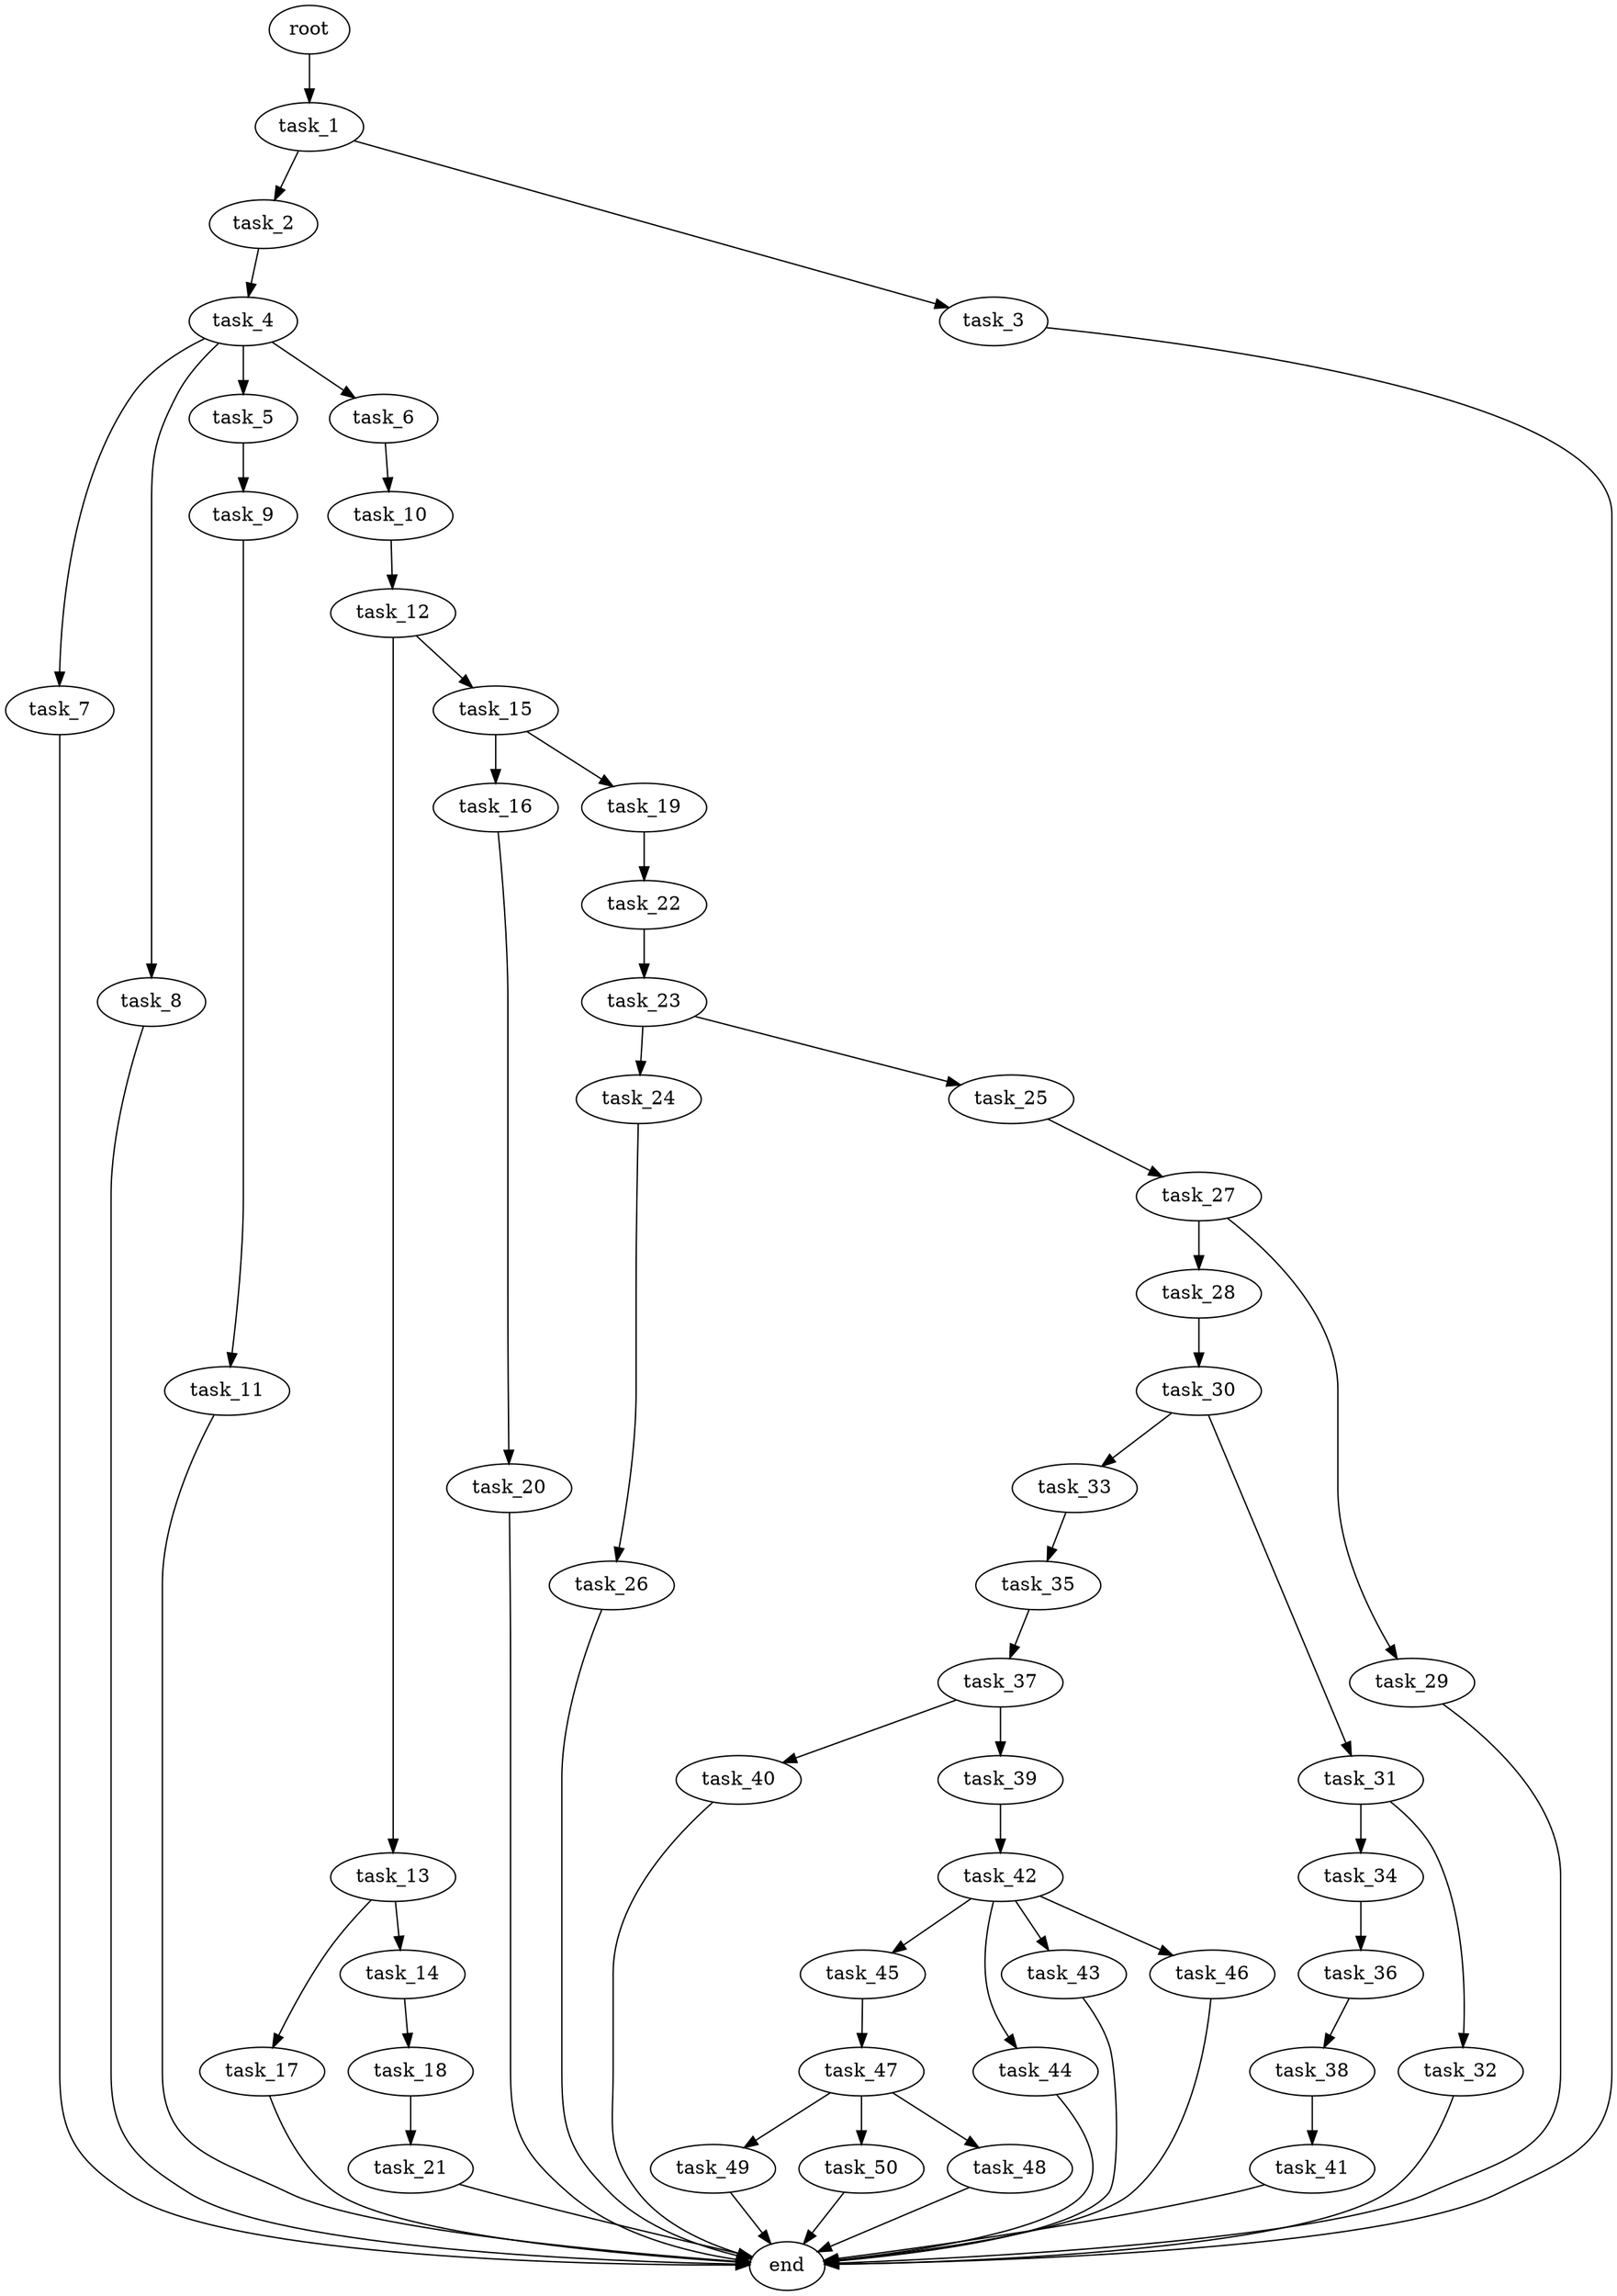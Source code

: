 digraph G {
  task_9 [size="2.736689e+10"];
  task_17 [size="2.178818e+10"];
  task_28 [size="4.618352e+10"];
  task_7 [size="5.230991e+10"];
  task_18 [size="8.798459e+10"];
  task_45 [size="7.665748e+09"];
  task_12 [size="4.769447e+09"];
  task_10 [size="3.022691e+10"];
  task_44 [size="3.899512e+10"];
  task_35 [size="7.010981e+10"];
  task_27 [size="1.623974e+09"];
  task_34 [size="6.818316e+10"];
  task_30 [size="2.329908e+10"];
  task_20 [size="9.344961e+10"];
  task_40 [size="8.814919e+10"];
  task_14 [size="8.437428e+10"];
  task_24 [size="6.721968e+10"];
  task_42 [size="8.658344e+10"];
  task_43 [size="8.485882e+10"];
  task_32 [size="7.505984e+10"];
  task_33 [size="8.932146e+10"];
  task_49 [size="8.462321e+10"];
  task_16 [size="2.996356e+10"];
  task_11 [size="5.193862e+10"];
  task_23 [size="4.770868e+10"];
  task_41 [size="4.211172e+10"];
  task_21 [size="7.066878e+10"];
  task_26 [size="8.861622e+10"];
  task_19 [size="6.385370e+09"];
  task_37 [size="4.221063e+09"];
  task_2 [size="1.523878e+10"];
  task_50 [size="2.365113e+10"];
  task_47 [size="7.524121e+10"];
  task_13 [size="2.189450e+10"];
  task_8 [size="2.765227e+10"];
  task_5 [size="1.324015e+10"];
  task_29 [size="4.539977e+10"];
  task_6 [size="1.338739e+10"];
  task_36 [size="3.936325e+10"];
  task_22 [size="1.098451e+09"];
  root [size="0.000000e+00"];
  task_38 [size="3.639821e+10"];
  task_15 [size="1.901790e+10"];
  task_3 [size="9.792882e+10"];
  task_39 [size="4.074778e+10"];
  task_4 [size="5.409184e+09"];
  task_31 [size="2.014442e+09"];
  task_25 [size="9.532303e+10"];
  task_1 [size="6.817270e+10"];
  end [size="0.000000e+00"];
  task_48 [size="2.131856e+10"];
  task_46 [size="6.879300e+10"];

  task_9 -> task_11 [size="5.193862e+08"];
  task_17 -> end [size="1.000000e-12"];
  task_28 -> task_30 [size="2.329908e+08"];
  task_7 -> end [size="1.000000e-12"];
  task_18 -> task_21 [size="7.066878e+08"];
  task_45 -> task_47 [size="7.524121e+08"];
  task_12 -> task_13 [size="2.189450e+08"];
  task_12 -> task_15 [size="1.901790e+08"];
  task_10 -> task_12 [size="4.769447e+07"];
  task_44 -> end [size="1.000000e-12"];
  task_35 -> task_37 [size="4.221063e+07"];
  task_27 -> task_28 [size="4.618352e+08"];
  task_27 -> task_29 [size="4.539977e+08"];
  task_34 -> task_36 [size="3.936325e+08"];
  task_30 -> task_31 [size="2.014442e+07"];
  task_30 -> task_33 [size="8.932146e+08"];
  task_20 -> end [size="1.000000e-12"];
  task_40 -> end [size="1.000000e-12"];
  task_14 -> task_18 [size="8.798459e+08"];
  task_24 -> task_26 [size="8.861622e+08"];
  task_42 -> task_43 [size="8.485882e+08"];
  task_42 -> task_44 [size="3.899512e+08"];
  task_42 -> task_45 [size="7.665748e+07"];
  task_42 -> task_46 [size="6.879300e+08"];
  task_43 -> end [size="1.000000e-12"];
  task_32 -> end [size="1.000000e-12"];
  task_33 -> task_35 [size="7.010981e+08"];
  task_49 -> end [size="1.000000e-12"];
  task_16 -> task_20 [size="9.344961e+08"];
  task_11 -> end [size="1.000000e-12"];
  task_23 -> task_24 [size="6.721968e+08"];
  task_23 -> task_25 [size="9.532303e+08"];
  task_41 -> end [size="1.000000e-12"];
  task_21 -> end [size="1.000000e-12"];
  task_26 -> end [size="1.000000e-12"];
  task_19 -> task_22 [size="1.098451e+07"];
  task_37 -> task_40 [size="8.814919e+08"];
  task_37 -> task_39 [size="4.074778e+08"];
  task_2 -> task_4 [size="5.409184e+07"];
  task_50 -> end [size="1.000000e-12"];
  task_47 -> task_50 [size="2.365113e+08"];
  task_47 -> task_48 [size="2.131856e+08"];
  task_47 -> task_49 [size="8.462321e+08"];
  task_13 -> task_17 [size="2.178818e+08"];
  task_13 -> task_14 [size="8.437428e+08"];
  task_8 -> end [size="1.000000e-12"];
  task_5 -> task_9 [size="2.736689e+08"];
  task_29 -> end [size="1.000000e-12"];
  task_6 -> task_10 [size="3.022691e+08"];
  task_36 -> task_38 [size="3.639821e+08"];
  task_22 -> task_23 [size="4.770868e+08"];
  root -> task_1 [size="1.000000e-12"];
  task_38 -> task_41 [size="4.211172e+08"];
  task_15 -> task_16 [size="2.996356e+08"];
  task_15 -> task_19 [size="6.385370e+07"];
  task_3 -> end [size="1.000000e-12"];
  task_39 -> task_42 [size="8.658344e+08"];
  task_4 -> task_8 [size="2.765227e+08"];
  task_4 -> task_7 [size="5.230991e+08"];
  task_4 -> task_5 [size="1.324015e+08"];
  task_4 -> task_6 [size="1.338739e+08"];
  task_31 -> task_32 [size="7.505984e+08"];
  task_31 -> task_34 [size="6.818316e+08"];
  task_25 -> task_27 [size="1.623974e+07"];
  task_1 -> task_3 [size="9.792882e+08"];
  task_1 -> task_2 [size="1.523878e+08"];
  task_48 -> end [size="1.000000e-12"];
  task_46 -> end [size="1.000000e-12"];
}
